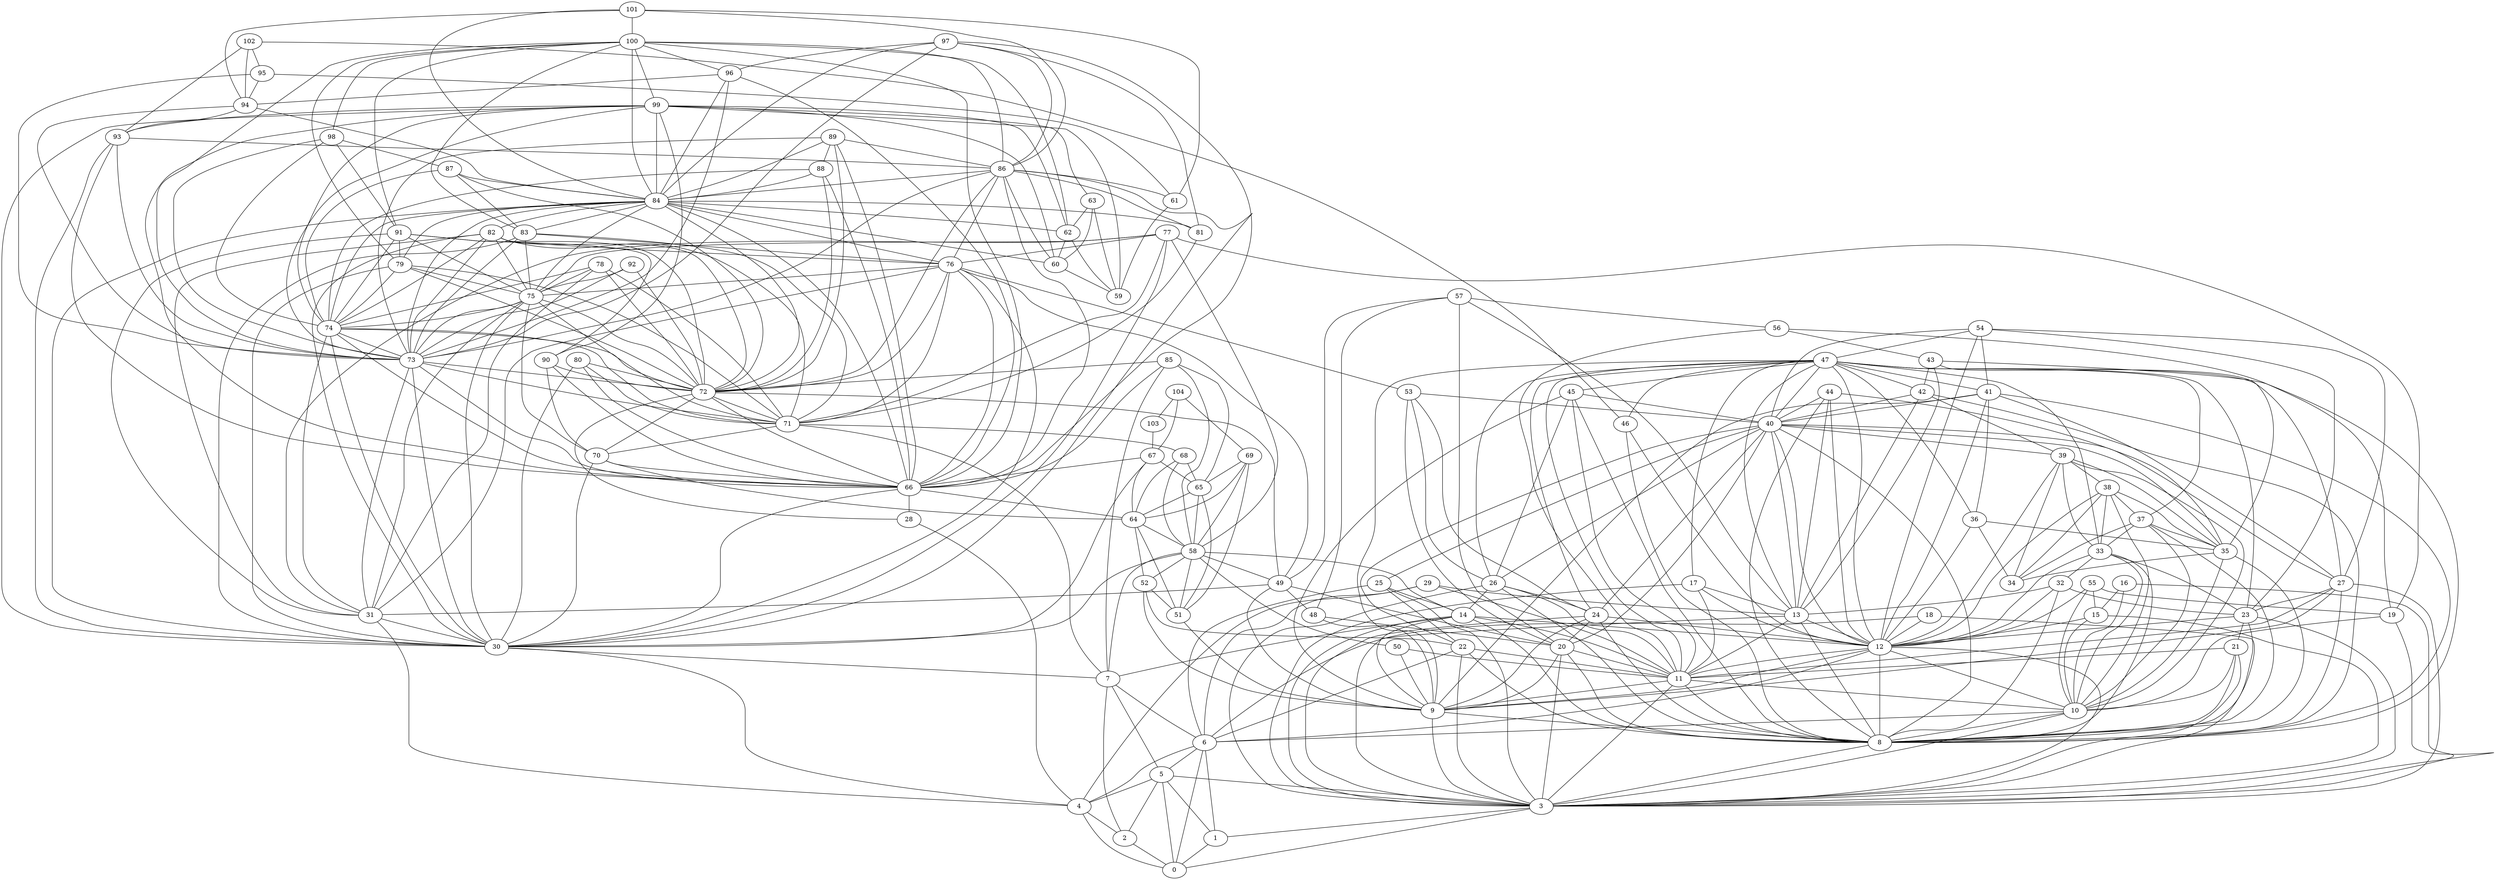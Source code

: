 graph G {
0 [x="-149.118", y="46.1189"];
1 [x="-146.895", y="47.8945"];
2 [x="-152.72", y="44.7899"];
3 [x="-142.213", y="42.6482"];
4 [x="-153.137", y="41.3158"];
5 [x="-149.52", y="43.6988"];
6 [x="-146.36", y="43.3991"];
7 [x="-152.493", y="38.3924"];
8 [x="-138.56", y="40.0726"];
9 [x="-142.3", y="35.5223"];
10 [x="-138", y="44.0678"];
11 [x="-141.161", y="38.784"];
12 [x="-138.648", y="42.0375"];
13 [x="-139.346", y="38.7554"];
14 [x="-145.401", y="38.0472"];
15 [x="-138.083", y="48.0725"];
16 [x="-139.652", y="50.0444"];
17 [x="-140.304", y="43.2495"];
18 [x="-143.342", y="47.7715"];
19 [x="-145.031", y="40.2153"];
20 [x="-144.048", y="35.8562"];
21 [x="-139.371", y="45.4069"];
22 [x="-143.554", y="38.2694"];
23 [x="-136.139", y="42.9447"];
24 [x="-142.096", y="39.9611"];
25 [x="-144.013", y="41.8459"];
26 [x="-141.052", y="36.8679"];
27 [x="-137.117", y="38.2986"];
28 [x="-157.912", y="40.2055"];
29 [x="-147.298", y="40.5943"];
30 [x="-159.676", y="35.986"];
31 [x="-157.488", y="35.2593"];
32 [x="-136.034", y="45.5818"];
33 [x="-134.232", y="44.4154"];
34 [x="-128.27", y="42.5364"];
35 [x="-132.676", y="39.5684"];
36 [x="-130.604", y="39.6838"];
37 [x="-131.82", y="43.0607"];
38 [x="-131.894", y="45.2188"];
39 [x="-133.17", y="41.7755"];
40 [x="-138.649", y="37.356"];
41 [x="-135.161", y="37.9262"];
42 [x="-133.292", y="36.8035"];
43 [x="-134.648", y="34.0743"];
44 [x="-135.655", y="36.0231"];
45 [x="-138.134", y="34.7579"];
46 [x="-144.546", y="44.817"];
47 [x="-136.973", y="40.2786"];
48 [x="-144.896", y="30.3939"];
49 [x="-150.649", y="34.3173"];
50 [x="-145.657", y="33.2435"];
51 [x="-148.906", y="29.0465"];
52 [x="-148.016", y="32.1239"];
53 [x="-147.363", y="36.7579"];
54 [x="-134.625", y="40.1839"];
55 [x="-141.194", y="46.7895"];
56 [x="-139.996", y="33.0465"];
57 [x="-142.991", y="32.1855"];
58 [x="-151.909", y="32.1887"];
59 [x="-172.423", y="43.4112"];
60 [x="-170.489", y="41.0203"];
61 [x="-168.031", y="46.3595"];
62 [x="-171.995", y="38.8685"];
63 [x="-174.406", y="40.7543"];
64 [x="-154.697", y="29.9827"];
65 [x="-153.136", y="27.7576"];
66 [x="-162.149", y="35.8488"];
67 [x="-158.683", y="27.4974"];
68 [x="-155.799", y="27.7803"];
69 [x="-151.94", y="25.3878"];
70 [x="-160.468", y="30.3926"];
71 [x="-159.082", y="34.0821"];
72 [x="-161.64", y="34.3006"];
73 [x="-163.331", y="37.9354"];
74 [x="-163.542", y="34.0626"];
75 [x="-160.792", y="33.1982"];
76 [x="-157.639", y="37.1814"];
77 [x="-154.221", y="36.018"];
78 [x="-158.603", y="31.1962"];
79 [x="-165.199", y="33.873"];
80 [x="-162.291", y="30.6394"];
81 [x="-161.317", y="40.1847"];
82 [x="-160.596", y="37.6619"];
83 [x="-164.05", y="35.8689"];
84 [x="-165.164", y="37.9782"];
85 [x="-155.701", y="32.9335"];
86 [x="-164.363", y="39.9924"];
87 [x="-168.207", y="32.2545"];
88 [x="-167.475", y="34.2686"];
89 [x="-166.521", y="36.2339"];
90 [x="-166.367", y="31.0301"];
91 [x="-164.612", y="31.9914"];
92 [x="-164.37", y="29.3419"];
93 [x="-161.413", y="42.1122"];
94 [x="-163.35", y="44.2121"];
95 [x="-162.558", y="46.6209"];
96 [x="-166.649", y="41.0541"];
97 [x="-164.413", y="42.0423"];
98 [x="-169.845", y="34.0536"];
99 [x="-167.501", y="38.7617"];
100 [x="-168.253", y="37.1709"];
101 [x="-167.928", y="43.2447"];
102 [x="-156.277", y="46.194"];
103 [x="-159.665", y="20.9278"];
104 [x="-156.11", y="21.8627"];
1--0 ;
2--0 ;
3--0 ;
3--1 ;
4--0 ;
4--2 ;
5--0 ;
5--1 ;
5--2 ;
5--3 ;
5--4 ;
6--0 ;
6--1 ;
6--4 ;
6--5 ;
7--2 ;
7--5 ;
7--6 ;
8--3 ;
9--3 ;
9--8 ;
10--3 ;
10--6 ;
10--8 ;
11--3 ;
11--8 ;
11--9 ;
11--10 ;
12--3 ;
12--6 ;
12--8 ;
12--9 ;
12--10 ;
12--11 ;
13--3 ;
13--8 ;
13--11 ;
13--12 ;
14--3 ;
14--8 ;
14--9 ;
14--11 ;
14--12 ;
14--7 ;
15--3 ;
15--10 ;
15--12 ;
16--3 ;
16--10 ;
16--15 ;
17--3 ;
17--11 ;
17--12 ;
17--13 ;
18--3 ;
18--6 ;
18--12 ;
19--3 ;
19--10 ;
20--3 ;
20--8 ;
20--9 ;
20--11 ;
21--3 ;
21--8 ;
21--10 ;
21--11 ;
22--3 ;
22--6 ;
22--8 ;
22--11 ;
23--3 ;
23--8 ;
23--12 ;
23--21 ;
24--3 ;
24--8 ;
24--9 ;
24--12 ;
24--20 ;
25--3 ;
25--6 ;
25--14 ;
25--22 ;
26--3 ;
26--8 ;
26--11 ;
26--14 ;
26--24 ;
27--3 ;
27--8 ;
27--9 ;
27--11 ;
27--23 ;
28--4 ;
29--4 ;
29--6 ;
29--11 ;
29--13 ;
30--4 ;
30--7 ;
31--4 ;
31--30 ;
32--8 ;
32--12 ;
32--13 ;
32--23 ;
33--32 ;
33--8 ;
33--10 ;
33--12 ;
33--23 ;
35--34 ;
35--8 ;
35--10 ;
36--34 ;
36--35 ;
36--12 ;
37--34 ;
37--8 ;
37--10 ;
37--35 ;
37--33 ;
38--34 ;
38--10 ;
38--35 ;
38--12 ;
38--37 ;
38--33 ;
39--34 ;
39--10 ;
39--35 ;
39--12 ;
39--38 ;
39--33 ;
40--8 ;
40--35 ;
40--12 ;
40--13 ;
40--20 ;
40--22 ;
40--39 ;
40--24 ;
40--25 ;
40--26 ;
40--27 ;
41--8 ;
41--9 ;
41--40 ;
41--12 ;
41--36 ;
41--27 ;
42--8 ;
42--40 ;
42--13 ;
42--39 ;
43--8 ;
43--35 ;
43--13 ;
43--42 ;
44--8 ;
44--40 ;
44--35 ;
44--12 ;
44--13 ;
45--8 ;
45--9 ;
45--40 ;
45--11 ;
45--26 ;
46--8 ;
46--12 ;
47--9 ;
47--40 ;
47--41 ;
47--11 ;
47--12 ;
47--13 ;
47--42 ;
47--36 ;
47--37 ;
47--17 ;
47--33 ;
47--45 ;
47--46 ;
47--23 ;
47--24 ;
47--26 ;
47--27 ;
48--9 ;
48--20 ;
49--9 ;
49--20 ;
49--31 ;
49--48 ;
50--9 ;
50--11 ;
51--9 ;
52--9 ;
52--22 ;
52--51 ;
53--40 ;
53--20 ;
53--24 ;
53--26 ;
54--40 ;
54--41 ;
54--12 ;
54--47 ;
54--23 ;
54--27 ;
55--10 ;
55--12 ;
55--15 ;
55--19 ;
56--11 ;
56--19 ;
56--43 ;
57--13 ;
57--56 ;
57--20 ;
57--48 ;
57--49 ;
58--14 ;
58--7 ;
58--30 ;
58--49 ;
58--50 ;
58--51 ;
58--52 ;
60--59 ;
61--59 ;
62--59 ;
62--60 ;
63--59 ;
63--60 ;
63--62 ;
64--58 ;
64--51 ;
64--52 ;
65--64 ;
65--58 ;
65--51 ;
66--64 ;
66--28 ;
66--30 ;
67--64 ;
67--65 ;
67--66 ;
67--30 ;
68--64 ;
68--58 ;
68--65 ;
69--64 ;
69--58 ;
69--65 ;
69--51 ;
70--64 ;
70--66 ;
70--30 ;
71--7 ;
71--68 ;
71--70 ;
72--71 ;
72--28 ;
72--66 ;
72--49 ;
72--70 ;
73--71 ;
73--72 ;
73--66 ;
73--30 ;
73--31 ;
74--71 ;
74--72 ;
74--73 ;
74--66 ;
74--30 ;
74--31 ;
75--71 ;
75--72 ;
75--73 ;
75--74 ;
75--30 ;
75--31 ;
75--70 ;
76--71 ;
76--72 ;
76--75 ;
76--66 ;
76--30 ;
76--31 ;
76--49 ;
76--53 ;
77--71 ;
77--75 ;
77--58 ;
77--30 ;
77--19 ;
77--31 ;
77--76 ;
78--71 ;
78--72 ;
78--74 ;
78--75 ;
78--31 ;
79--71 ;
79--72 ;
79--74 ;
79--75 ;
79--30 ;
80--71 ;
80--72 ;
80--66 ;
80--30 ;
81--71 ;
82--71 ;
82--72 ;
82--73 ;
82--74 ;
82--75 ;
82--30 ;
82--31 ;
82--76 ;
83--71 ;
83--73 ;
83--75 ;
83--30 ;
83--76 ;
84--72 ;
84--74 ;
84--75 ;
84--66 ;
84--73 ;
84--60 ;
84--30 ;
84--62 ;
84--76 ;
84--79 ;
84--81 ;
84--82 ;
84--83 ;
85--72 ;
85--7 ;
85--58 ;
85--65 ;
85--66 ;
86--72 ;
86--73 ;
86--66 ;
86--84 ;
86--60 ;
86--30 ;
86--61 ;
86--76 ;
86--81 ;
87--72 ;
87--74 ;
87--84 ;
87--83 ;
88--72 ;
88--74 ;
88--66 ;
88--84 ;
89--72 ;
89--73 ;
89--66 ;
89--84 ;
89--86 ;
89--88 ;
90--72 ;
90--66 ;
90--70 ;
91--72 ;
91--74 ;
91--75 ;
91--31 ;
91--90 ;
91--79 ;
92--72 ;
92--73 ;
92--75 ;
93--73 ;
93--66 ;
93--86 ;
93--30 ;
94--73 ;
94--84 ;
94--93 ;
95--73 ;
95--94 ;
95--61 ;
96--73 ;
96--66 ;
96--84 ;
96--94 ;
97--73 ;
97--66 ;
97--84 ;
97--86 ;
97--96 ;
97--81 ;
98--73 ;
98--74 ;
98--87 ;
98--91 ;
99--73 ;
99--74 ;
99--66 ;
99--84 ;
99--93 ;
99--60 ;
99--59 ;
99--30 ;
99--62 ;
99--63 ;
99--90 ;
100--73 ;
100--66 ;
100--84 ;
100--86 ;
100--96 ;
100--98 ;
100--99 ;
100--62 ;
100--79 ;
100--91 ;
100--83 ;
101--84 ;
101--86 ;
101--94 ;
101--100 ;
101--61 ;
102--93 ;
102--94 ;
102--95 ;
102--46 ;
103--67 ;
104--67 ;
104--69 ;
104--103 ;
}
